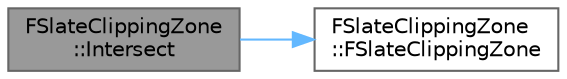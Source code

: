 digraph "FSlateClippingZone::Intersect"
{
 // INTERACTIVE_SVG=YES
 // LATEX_PDF_SIZE
  bgcolor="transparent";
  edge [fontname=Helvetica,fontsize=10,labelfontname=Helvetica,labelfontsize=10];
  node [fontname=Helvetica,fontsize=10,shape=box,height=0.2,width=0.4];
  rankdir="LR";
  Node1 [id="Node000001",label="FSlateClippingZone\l::Intersect",height=0.2,width=0.4,color="gray40", fillcolor="grey60", style="filled", fontcolor="black",tooltip="Intersects two clipping zones and returns the new clipping zone that would need to be used."];
  Node1 -> Node2 [id="edge1_Node000001_Node000002",color="steelblue1",style="solid",tooltip=" "];
  Node2 [id="Node000002",label="FSlateClippingZone\l::FSlateClippingZone",height=0.2,width=0.4,color="grey40", fillcolor="white", style="filled",URL="$df/d55/classFSlateClippingZone.html#a6b22d0c7eba3c72b9e1fd7e1f667d53b",tooltip=" "];
}
